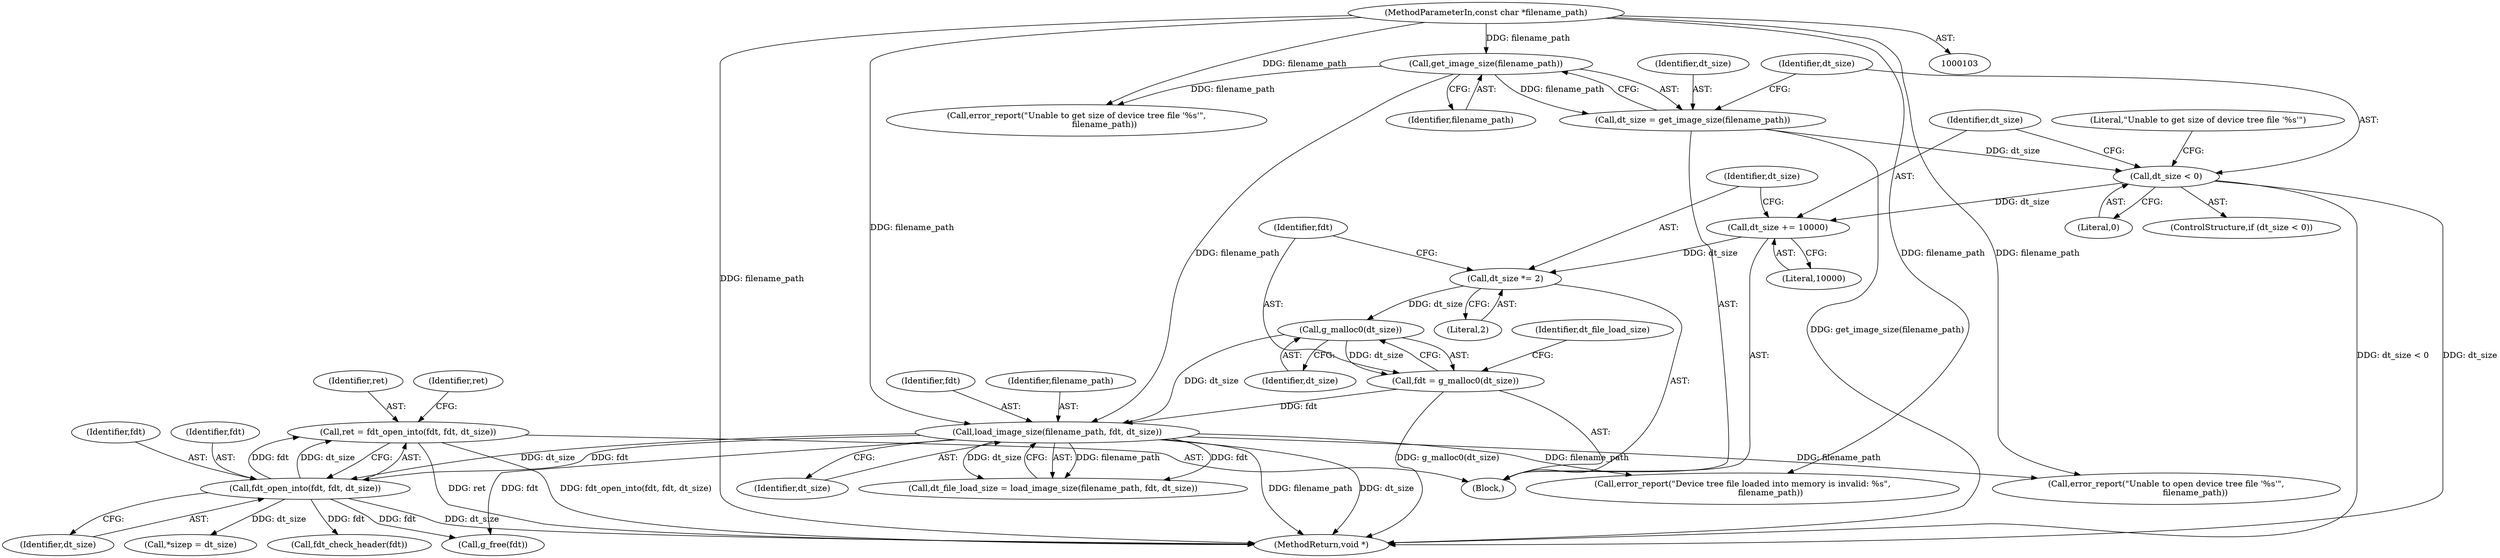 digraph "0_qemu_da885fe1ee8b4589047484bd7fa05a4905b52b17@API" {
"1000156" [label="(Call,ret = fdt_open_into(fdt, fdt, dt_size))"];
"1000158" [label="(Call,fdt_open_into(fdt, fdt, dt_size))"];
"1000143" [label="(Call,load_image_size(filename_path, fdt, dt_size))"];
"1000120" [label="(Call,get_image_size(filename_path))"];
"1000104" [label="(MethodParameterIn,const char *filename_path)"];
"1000137" [label="(Call,fdt = g_malloc0(dt_size))"];
"1000139" [label="(Call,g_malloc0(dt_size))"];
"1000134" [label="(Call,dt_size *= 2)"];
"1000131" [label="(Call,dt_size += 10000)"];
"1000123" [label="(Call,dt_size < 0)"];
"1000118" [label="(Call,dt_size = get_image_size(filename_path))"];
"1000157" [label="(Identifier,ret)"];
"1000141" [label="(Call,dt_file_load_size = load_image_size(filename_path, fdt, dt_size))"];
"1000142" [label="(Identifier,dt_file_load_size)"];
"1000138" [label="(Identifier,fdt)"];
"1000119" [label="(Identifier,dt_size)"];
"1000140" [label="(Identifier,dt_size)"];
"1000183" [label="(Call,g_free(fdt))"];
"1000156" [label="(Call,ret = fdt_open_into(fdt, fdt, dt_size))"];
"1000123" [label="(Call,dt_size < 0)"];
"1000163" [label="(Identifier,ret)"];
"1000118" [label="(Call,dt_size = get_image_size(filename_path))"];
"1000136" [label="(Literal,2)"];
"1000161" [label="(Identifier,dt_size)"];
"1000135" [label="(Identifier,dt_size)"];
"1000176" [label="(Call,*sizep = dt_size)"];
"1000124" [label="(Identifier,dt_size)"];
"1000160" [label="(Identifier,fdt)"];
"1000169" [label="(Call,fdt_check_header(fdt))"];
"1000106" [label="(Block,)"];
"1000131" [label="(Call,dt_size += 10000)"];
"1000133" [label="(Literal,10000)"];
"1000134" [label="(Call,dt_size *= 2)"];
"1000145" [label="(Identifier,fdt)"];
"1000104" [label="(MethodParameterIn,const char *filename_path)"];
"1000122" [label="(ControlStructure,if (dt_size < 0))"];
"1000187" [label="(MethodReturn,void *)"];
"1000152" [label="(Call,error_report(\"Unable to open device tree file '%s'\",\n                      filename_path))"];
"1000128" [label="(Literal,\"Unable to get size of device tree file '%s'\")"];
"1000132" [label="(Identifier,dt_size)"];
"1000158" [label="(Call,fdt_open_into(fdt, fdt, dt_size))"];
"1000125" [label="(Literal,0)"];
"1000139" [label="(Call,g_malloc0(dt_size))"];
"1000120" [label="(Call,get_image_size(filename_path))"];
"1000137" [label="(Call,fdt = g_malloc0(dt_size))"];
"1000127" [label="(Call,error_report(\"Unable to get size of device tree file '%s'\",\n                     filename_path))"];
"1000146" [label="(Identifier,dt_size)"];
"1000159" [label="(Identifier,fdt)"];
"1000143" [label="(Call,load_image_size(filename_path, fdt, dt_size))"];
"1000121" [label="(Identifier,filename_path)"];
"1000172" [label="(Call,error_report(\"Device tree file loaded into memory is invalid: %s\",\n                     filename_path))"];
"1000144" [label="(Identifier,filename_path)"];
"1000156" -> "1000106"  [label="AST: "];
"1000156" -> "1000158"  [label="CFG: "];
"1000157" -> "1000156"  [label="AST: "];
"1000158" -> "1000156"  [label="AST: "];
"1000163" -> "1000156"  [label="CFG: "];
"1000156" -> "1000187"  [label="DDG: ret"];
"1000156" -> "1000187"  [label="DDG: fdt_open_into(fdt, fdt, dt_size)"];
"1000158" -> "1000156"  [label="DDG: fdt"];
"1000158" -> "1000156"  [label="DDG: dt_size"];
"1000158" -> "1000161"  [label="CFG: "];
"1000159" -> "1000158"  [label="AST: "];
"1000160" -> "1000158"  [label="AST: "];
"1000161" -> "1000158"  [label="AST: "];
"1000158" -> "1000187"  [label="DDG: dt_size"];
"1000143" -> "1000158"  [label="DDG: fdt"];
"1000143" -> "1000158"  [label="DDG: dt_size"];
"1000158" -> "1000169"  [label="DDG: fdt"];
"1000158" -> "1000176"  [label="DDG: dt_size"];
"1000158" -> "1000183"  [label="DDG: fdt"];
"1000143" -> "1000141"  [label="AST: "];
"1000143" -> "1000146"  [label="CFG: "];
"1000144" -> "1000143"  [label="AST: "];
"1000145" -> "1000143"  [label="AST: "];
"1000146" -> "1000143"  [label="AST: "];
"1000141" -> "1000143"  [label="CFG: "];
"1000143" -> "1000187"  [label="DDG: dt_size"];
"1000143" -> "1000187"  [label="DDG: filename_path"];
"1000143" -> "1000141"  [label="DDG: filename_path"];
"1000143" -> "1000141"  [label="DDG: fdt"];
"1000143" -> "1000141"  [label="DDG: dt_size"];
"1000120" -> "1000143"  [label="DDG: filename_path"];
"1000104" -> "1000143"  [label="DDG: filename_path"];
"1000137" -> "1000143"  [label="DDG: fdt"];
"1000139" -> "1000143"  [label="DDG: dt_size"];
"1000143" -> "1000152"  [label="DDG: filename_path"];
"1000143" -> "1000172"  [label="DDG: filename_path"];
"1000143" -> "1000183"  [label="DDG: fdt"];
"1000120" -> "1000118"  [label="AST: "];
"1000120" -> "1000121"  [label="CFG: "];
"1000121" -> "1000120"  [label="AST: "];
"1000118" -> "1000120"  [label="CFG: "];
"1000120" -> "1000118"  [label="DDG: filename_path"];
"1000104" -> "1000120"  [label="DDG: filename_path"];
"1000120" -> "1000127"  [label="DDG: filename_path"];
"1000104" -> "1000103"  [label="AST: "];
"1000104" -> "1000187"  [label="DDG: filename_path"];
"1000104" -> "1000127"  [label="DDG: filename_path"];
"1000104" -> "1000152"  [label="DDG: filename_path"];
"1000104" -> "1000172"  [label="DDG: filename_path"];
"1000137" -> "1000106"  [label="AST: "];
"1000137" -> "1000139"  [label="CFG: "];
"1000138" -> "1000137"  [label="AST: "];
"1000139" -> "1000137"  [label="AST: "];
"1000142" -> "1000137"  [label="CFG: "];
"1000137" -> "1000187"  [label="DDG: g_malloc0(dt_size)"];
"1000139" -> "1000137"  [label="DDG: dt_size"];
"1000139" -> "1000140"  [label="CFG: "];
"1000140" -> "1000139"  [label="AST: "];
"1000134" -> "1000139"  [label="DDG: dt_size"];
"1000134" -> "1000106"  [label="AST: "];
"1000134" -> "1000136"  [label="CFG: "];
"1000135" -> "1000134"  [label="AST: "];
"1000136" -> "1000134"  [label="AST: "];
"1000138" -> "1000134"  [label="CFG: "];
"1000131" -> "1000134"  [label="DDG: dt_size"];
"1000131" -> "1000106"  [label="AST: "];
"1000131" -> "1000133"  [label="CFG: "];
"1000132" -> "1000131"  [label="AST: "];
"1000133" -> "1000131"  [label="AST: "];
"1000135" -> "1000131"  [label="CFG: "];
"1000123" -> "1000131"  [label="DDG: dt_size"];
"1000123" -> "1000122"  [label="AST: "];
"1000123" -> "1000125"  [label="CFG: "];
"1000124" -> "1000123"  [label="AST: "];
"1000125" -> "1000123"  [label="AST: "];
"1000128" -> "1000123"  [label="CFG: "];
"1000132" -> "1000123"  [label="CFG: "];
"1000123" -> "1000187"  [label="DDG: dt_size < 0"];
"1000123" -> "1000187"  [label="DDG: dt_size"];
"1000118" -> "1000123"  [label="DDG: dt_size"];
"1000118" -> "1000106"  [label="AST: "];
"1000119" -> "1000118"  [label="AST: "];
"1000124" -> "1000118"  [label="CFG: "];
"1000118" -> "1000187"  [label="DDG: get_image_size(filename_path)"];
}
